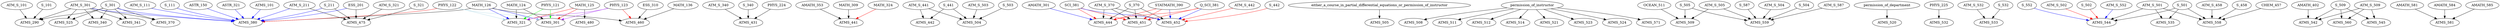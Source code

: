 digraph G {
    edge [color=black];
    ATM_S_101 -> ATMS_290;
    S_101 -> ATMS_290;
    ATM_S_301 -> ATMS_290;
    S_301 -> ATMS_290;
    edge [color=black];
    MATH_124 -> ATMS_301;
    edge [color=red];
    MATH_125 -> ATMS_301;
    edge [color=blue];
    MATH_126 -> ATMS_301;
    edge [color=green];
    PHYS_121 -> ATMS_301;
    edge [color=lightblue];
    PHYS_122 -> ATMS_301;
    edge [color=purple];
    PHYS_123 -> ATMS_301;
    edge [color=black];
    MATH_124 -> ATMS_321;
    edge [color=red];
    MATH_125 -> ATMS_321;
    edge [color=blue];
    MATH_126 -> ATMS_321;
    edge [color=green];
    PHYS_121 -> ATMS_321;
    edge [color=lightblue];
    PHYS_122 -> ATMS_321;
    edge [color=purple];
    PHYS_123 -> ATMS_321;
    edge [color=black];
    ATM_S_301 -> ATMS_340;
    S_301 -> ATMS_340;
    edge [color=black];
    ATM_S_301 -> ATMS_341;
    S_301 -> ATMS_341;
    edge [color=black];
    ATM_S_301 -> ATMS_370;
    S_301 -> ATMS_370;
    edge [color=black];
    MATH_126 -> ATMS_380;
    edge [color=red];
    PHYS_122 -> ATMS_380;
    edge [color=blue];
    ATMS_101 -> ATMS_380;
    ATM_S_111 -> ATMS_380;
    S_111 -> ATMS_380;
    ATM_S_211 -> ATMS_380;
    S_211 -> ATMS_380;
    ATM_S_301 -> ATMS_380;
    S_301 -> ATMS_380;
    ASTR_150 -> ATMS_380;
    ASTR_321 -> ATMS_380;
    ESS_201 -> ATMS_380;
    edge [color=black];
    ATM_S_340 -> ATMS_431;
    S_340 -> ATMS_431;
    PHYS_224 -> ATMS_431;
    edge [color=black];
    AMATH_353 -> ATMS_441;
    MATH_309 -> ATMS_441;
    edge [color=red];
    MATH_324 -> ATMS_441;
    edge [color=black];
    ATM_S_441 -> ATMS_442;
    S_441 -> ATMS_442;
    edge [color=black];
    ATM_S_370 -> ATMS_444;
    S_370 -> ATMS_444;
    edge [color=red];
    STATMATH_390 -> ATMS_444;
    Q_SCI_381 -> ATMS_444;
    SCI_381 -> ATMS_444;
    edge [color=blue];
    AMATH_301 -> ATMS_444;
    edge [color=black];
    ATM_S_370 -> ATMS_451;
    S_370 -> ATMS_451;
    edge [color=red];
    STATMATH_390 -> ATMS_451;
    Q_SCI_381 -> ATMS_451;
    SCI_381 -> ATMS_451;
    edge [color=black];
    ATM_S_370 -> ATMS_452;
    S_370 -> ATMS_452;
    edge [color=red];
    ATM_S_442 -> ATMS_452;
    S_442 -> ATMS_452;
    edge [color=blue];
    STATMATH_390 -> ATMS_452;
    Q_SCI_381 -> ATMS_452;
    SCI_381 -> ATMS_452;
    edge [color=black];
    ESS_310 -> ATMS_460;
    MATH_126 -> ATMS_460;
    MATH_136 -> ATMS_460;
    edge [color=red];
    PHYS_123 -> ATMS_460;
    edge [color=black];
    ESS_201 -> ATMS_475;
    ATM_S_211 -> ATMS_475;
    S_211 -> ATMS_475;
    ATM_S_321 -> ATMS_475;
    S_321 -> ATMS_475;
    edge [color=black];
    MATH_125 -> ATMS_480;
    edge [color=black];
    ATM_S_441 -> ATMS_504;
    S_441 -> ATMS_504;
    ATM_S_503 -> ATMS_504;
    S_503 -> ATMS_504;
    edge [color=black];
    either_a_course_in_partial_differential_equations_or_permission_of_instructor -> ATMS_505;
    edge [color=black];
    permission_of_instructor -> ATMS_508;
    edge [color=black];
    OCEAN_511 -> ATMS_509;
    ATM_S_505 -> ATMS_509;
    S_505 -> ATMS_509;
    edge [color=black];
    permission_of_instructor -> ATMS_511;
    edge [color=black];
    permission_of_instructor -> ATMS_512;
    edge [color=black];
    permission_of_instructor -> ATMS_514;
    edge [color=black];
    permission_of_department -> ATMS_520;
    edge [color=black];
    permission_of_instructor -> ATMS_521;
    edge [color=black];
    permission_of_instructor -> ATMS_523;
    edge [color=black];
    permission_of_instructor -> ATMS_524;
    edge [color=black];
    ATM_S_301 -> ATMS_525;
    S_301 -> ATMS_525;
    edge [color=black];
    PHYS_225 -> ATMS_532;
    edge [color=black];
    ATM_S_532 -> ATMS_533;
    S_532 -> ATMS_533;
    edge [color=black];
    ATM_S_501 -> ATMS_535;
    S_501 -> ATMS_535;
    edge [color=black];
    ATM_S_509 -> ATMS_542;
    S_509 -> ATMS_542;
    AMATH_402 -> ATMS_542;
    edge [color=black];
    ATM_S_501 -> ATMS_544;
    S_501 -> ATMS_544;
    edge [color=red];
    ATM_S_502 -> ATMS_544;
    S_502 -> ATMS_544;
    edge [color=blue];
    ATM_S_552 -> ATMS_544;
    S_552 -> ATMS_544;
    edge [color=black];
    ATM_S_509 -> ATMS_545;
    S_509 -> ATMS_545;
    edge [color=black];
    ATM_S_458 -> ATMS_558;
    S_458 -> ATMS_558;
    ATM_S_501 -> ATMS_558;
    S_501 -> ATMS_558;
    CHEM_457 -> ATMS_558;
    edge [color=black];
    ATM_S_587 -> ATMS_559;
    S_587 -> ATMS_559;
    ATM_S_504 -> ATMS_559;
    S_504 -> ATMS_559;
    ATM_S_505 -> ATMS_559;
    S_505 -> ATMS_559;
    edge [color=black];
    ATM_S_509 -> ATMS_560;
    S_509 -> ATMS_560;
    edge [color=black];
    permission_of_instructor -> ATMS_571;
    edge [color=black];
    AMATH_581 -> ATMS_581;
    AMATH_584 -> ATMS_581;
    AMATH_585 -> ATMS_581;
}
